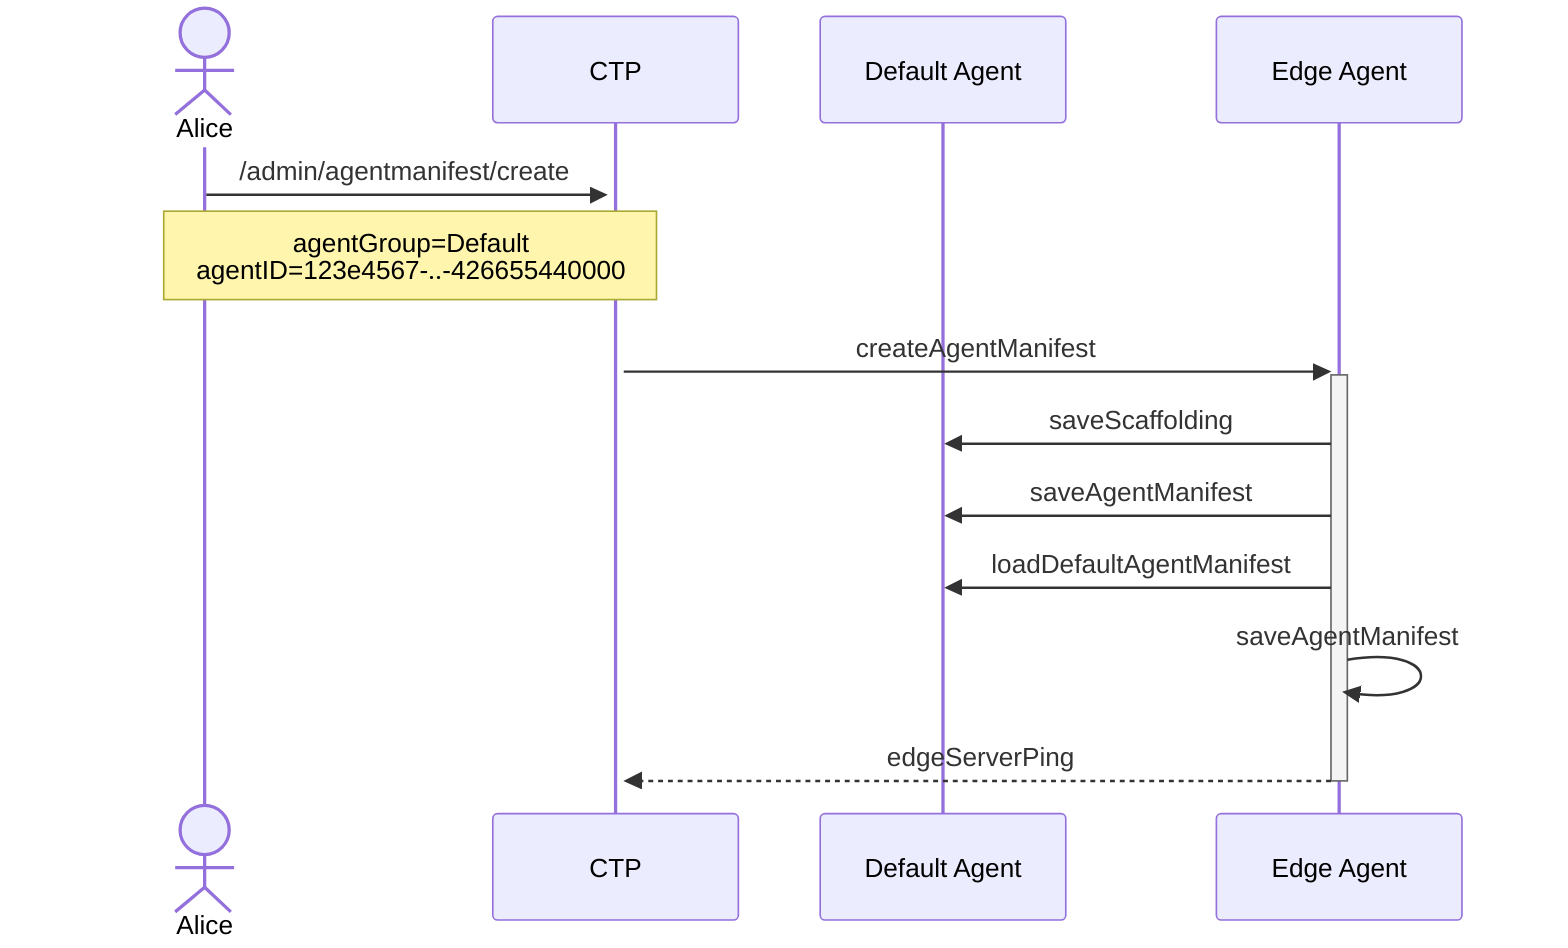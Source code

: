 sequenceDiagram
    actor A as Alice
    participant C as CTP
    participant D as Default Agent
    participant E as Edge Agent
    A->>+C: /admin/agentmanifest/create
    Note over A,C: agentGroup=Default<br>agentID=123e4567-#8229;-426655440000
    C->>+E: createAgentManifest
    E->>D: saveScaffolding
    E->>D: saveAgentManifest
    E->>D: loadDefaultAgentManifest
    E->>E: saveAgentManifest
    E-->>-C: edgeServerPing